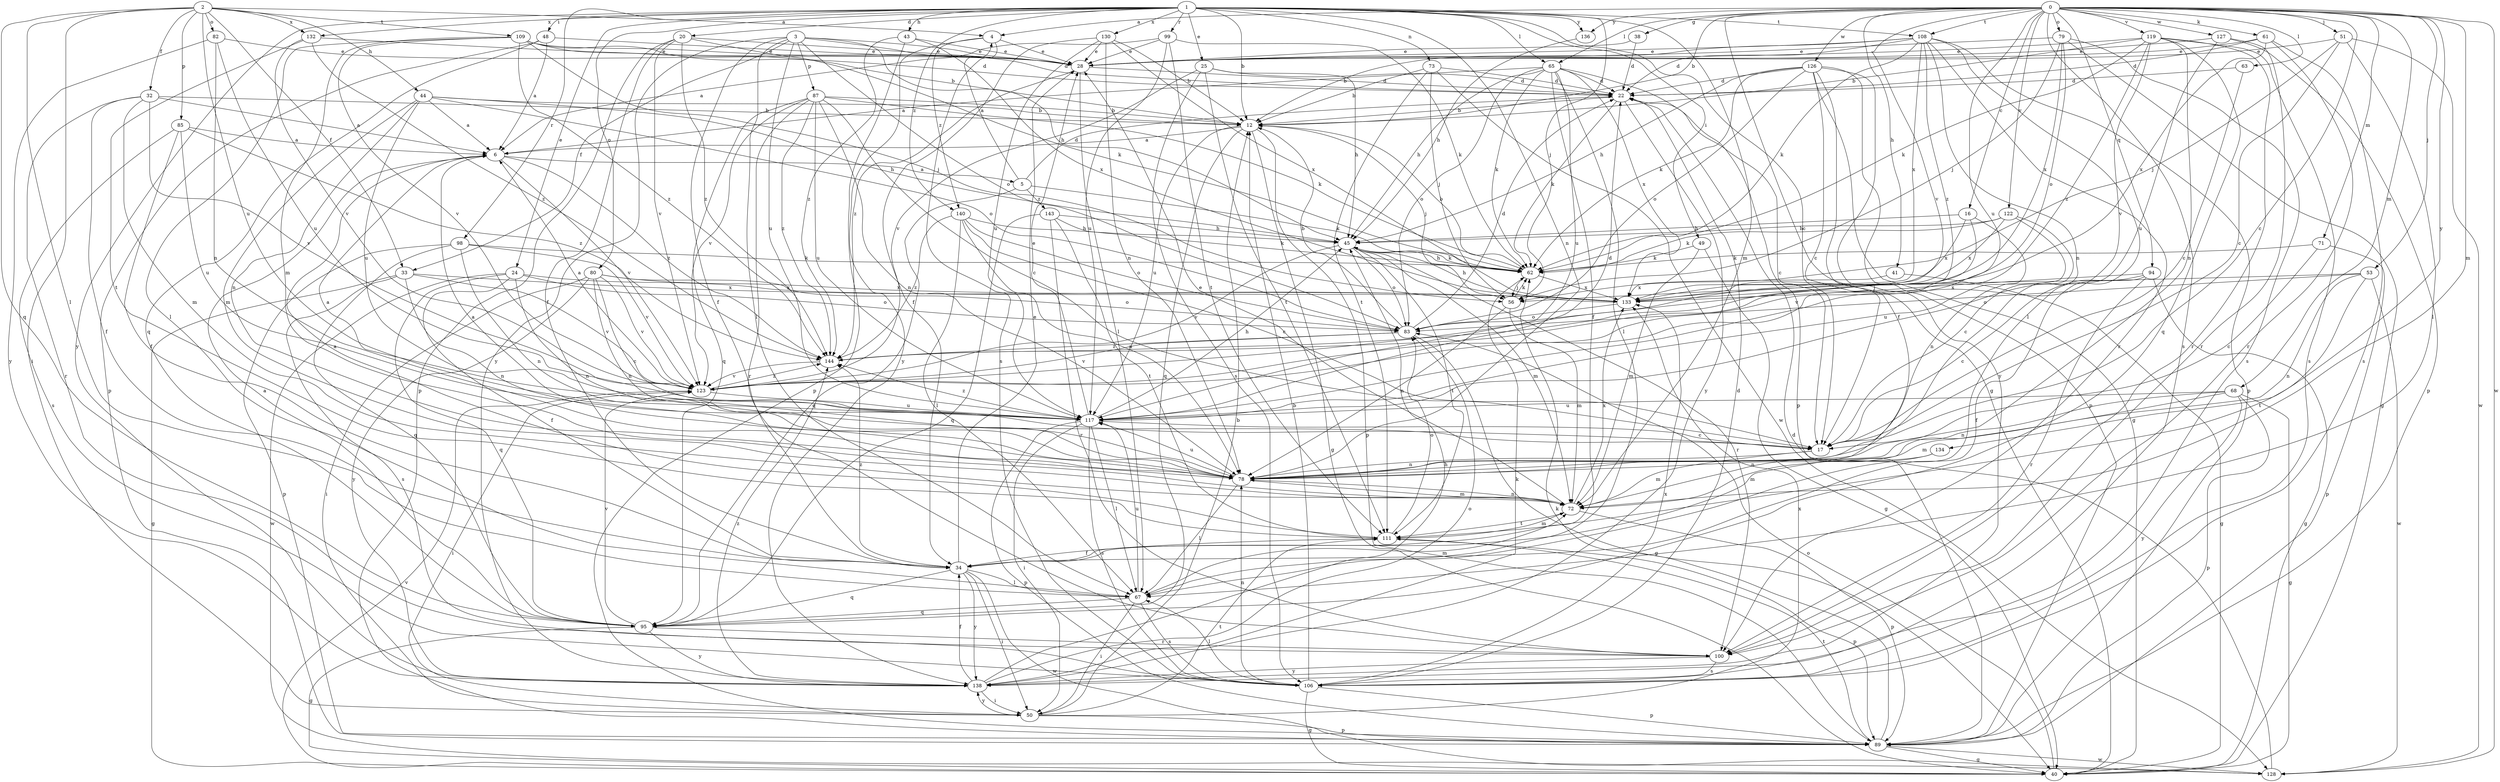 strict digraph  {
0;
1;
2;
3;
4;
5;
6;
12;
16;
17;
20;
22;
24;
25;
28;
32;
33;
34;
38;
40;
41;
43;
44;
45;
48;
49;
50;
51;
53;
56;
61;
62;
63;
65;
67;
68;
71;
72;
73;
78;
79;
80;
82;
83;
85;
87;
89;
94;
95;
98;
99;
100;
106;
108;
109;
111;
117;
119;
122;
123;
126;
127;
128;
130;
132;
133;
134;
136;
138;
140;
143;
144;
0 -> 4  [label=a];
0 -> 12  [label=b];
0 -> 16  [label=c];
0 -> 17  [label=c];
0 -> 38  [label=g];
0 -> 40  [label=g];
0 -> 41  [label=h];
0 -> 51  [label=j];
0 -> 53  [label=j];
0 -> 61  [label=k];
0 -> 63  [label=l];
0 -> 65  [label=l];
0 -> 68  [label=m];
0 -> 71  [label=m];
0 -> 72  [label=m];
0 -> 79  [label=o];
0 -> 94  [label=q];
0 -> 106  [label=s];
0 -> 108  [label=t];
0 -> 117  [label=u];
0 -> 119  [label=v];
0 -> 122  [label=v];
0 -> 123  [label=v];
0 -> 126  [label=w];
0 -> 127  [label=w];
0 -> 128  [label=w];
0 -> 134  [label=y];
0 -> 136  [label=y];
1 -> 12  [label=b];
1 -> 17  [label=c];
1 -> 20  [label=d];
1 -> 24  [label=e];
1 -> 25  [label=e];
1 -> 43  [label=h];
1 -> 48  [label=i];
1 -> 49  [label=i];
1 -> 56  [label=j];
1 -> 65  [label=l];
1 -> 72  [label=m];
1 -> 73  [label=n];
1 -> 78  [label=n];
1 -> 80  [label=o];
1 -> 98  [label=r];
1 -> 99  [label=r];
1 -> 108  [label=t];
1 -> 130  [label=x];
1 -> 132  [label=x];
1 -> 136  [label=y];
1 -> 138  [label=y];
1 -> 140  [label=z];
2 -> 4  [label=a];
2 -> 32  [label=f];
2 -> 33  [label=f];
2 -> 44  [label=h];
2 -> 50  [label=i];
2 -> 67  [label=l];
2 -> 82  [label=o];
2 -> 85  [label=p];
2 -> 95  [label=q];
2 -> 109  [label=t];
2 -> 117  [label=u];
2 -> 132  [label=x];
3 -> 22  [label=d];
3 -> 28  [label=e];
3 -> 33  [label=f];
3 -> 34  [label=f];
3 -> 45  [label=h];
3 -> 67  [label=l];
3 -> 83  [label=o];
3 -> 87  [label=p];
3 -> 117  [label=u];
3 -> 138  [label=y];
4 -> 28  [label=e];
4 -> 106  [label=s];
4 -> 138  [label=y];
4 -> 140  [label=z];
5 -> 4  [label=a];
5 -> 22  [label=d];
5 -> 62  [label=k];
5 -> 95  [label=q];
5 -> 143  [label=z];
6 -> 5  [label=a];
6 -> 123  [label=v];
6 -> 144  [label=z];
12 -> 6  [label=a];
12 -> 40  [label=g];
12 -> 56  [label=j];
12 -> 89  [label=p];
12 -> 95  [label=q];
12 -> 117  [label=u];
16 -> 45  [label=h];
16 -> 78  [label=n];
16 -> 123  [label=v];
16 -> 133  [label=x];
17 -> 6  [label=a];
17 -> 72  [label=m];
17 -> 78  [label=n];
20 -> 28  [label=e];
20 -> 34  [label=f];
20 -> 62  [label=k];
20 -> 89  [label=p];
20 -> 123  [label=v];
20 -> 144  [label=z];
22 -> 12  [label=b];
22 -> 17  [label=c];
22 -> 62  [label=k];
22 -> 138  [label=y];
24 -> 34  [label=f];
24 -> 78  [label=n];
24 -> 83  [label=o];
24 -> 95  [label=q];
24 -> 128  [label=w];
24 -> 133  [label=x];
25 -> 22  [label=d];
25 -> 45  [label=h];
25 -> 106  [label=s];
25 -> 111  [label=t];
25 -> 123  [label=v];
28 -> 22  [label=d];
28 -> 67  [label=l];
28 -> 144  [label=z];
32 -> 6  [label=a];
32 -> 12  [label=b];
32 -> 34  [label=f];
32 -> 72  [label=m];
32 -> 100  [label=r];
32 -> 123  [label=v];
33 -> 40  [label=g];
33 -> 78  [label=n];
33 -> 106  [label=s];
33 -> 123  [label=v];
33 -> 133  [label=x];
34 -> 28  [label=e];
34 -> 50  [label=i];
34 -> 67  [label=l];
34 -> 95  [label=q];
34 -> 128  [label=w];
34 -> 138  [label=y];
34 -> 144  [label=z];
38 -> 22  [label=d];
38 -> 28  [label=e];
40 -> 83  [label=o];
40 -> 123  [label=v];
41 -> 40  [label=g];
41 -> 133  [label=x];
43 -> 28  [label=e];
43 -> 89  [label=p];
43 -> 133  [label=x];
43 -> 144  [label=z];
44 -> 6  [label=a];
44 -> 12  [label=b];
44 -> 45  [label=h];
44 -> 72  [label=m];
44 -> 78  [label=n];
44 -> 83  [label=o];
44 -> 117  [label=u];
45 -> 62  [label=k];
45 -> 72  [label=m];
45 -> 83  [label=o];
45 -> 100  [label=r];
45 -> 111  [label=t];
45 -> 123  [label=v];
48 -> 6  [label=a];
48 -> 28  [label=e];
48 -> 89  [label=p];
48 -> 95  [label=q];
49 -> 40  [label=g];
49 -> 62  [label=k];
49 -> 72  [label=m];
50 -> 12  [label=b];
50 -> 89  [label=p];
50 -> 111  [label=t];
50 -> 133  [label=x];
50 -> 138  [label=y];
51 -> 17  [label=c];
51 -> 28  [label=e];
51 -> 56  [label=j];
51 -> 67  [label=l];
51 -> 128  [label=w];
53 -> 56  [label=j];
53 -> 78  [label=n];
53 -> 83  [label=o];
53 -> 111  [label=t];
53 -> 128  [label=w];
56 -> 62  [label=k];
56 -> 72  [label=m];
56 -> 78  [label=n];
61 -> 22  [label=d];
61 -> 28  [label=e];
61 -> 100  [label=r];
61 -> 106  [label=s];
61 -> 133  [label=x];
62 -> 12  [label=b];
62 -> 45  [label=h];
62 -> 56  [label=j];
62 -> 133  [label=x];
63 -> 17  [label=c];
63 -> 22  [label=d];
65 -> 6  [label=a];
65 -> 22  [label=d];
65 -> 34  [label=f];
65 -> 45  [label=h];
65 -> 62  [label=k];
65 -> 67  [label=l];
65 -> 83  [label=o];
65 -> 89  [label=p];
65 -> 117  [label=u];
65 -> 133  [label=x];
67 -> 50  [label=i];
67 -> 72  [label=m];
67 -> 95  [label=q];
67 -> 106  [label=s];
67 -> 117  [label=u];
68 -> 40  [label=g];
68 -> 72  [label=m];
68 -> 78  [label=n];
68 -> 89  [label=p];
68 -> 117  [label=u];
68 -> 138  [label=y];
71 -> 17  [label=c];
71 -> 62  [label=k];
71 -> 89  [label=p];
72 -> 28  [label=e];
72 -> 78  [label=n];
72 -> 89  [label=p];
72 -> 111  [label=t];
72 -> 133  [label=x];
73 -> 12  [label=b];
73 -> 22  [label=d];
73 -> 56  [label=j];
73 -> 111  [label=t];
73 -> 128  [label=w];
78 -> 6  [label=a];
78 -> 67  [label=l];
78 -> 72  [label=m];
78 -> 117  [label=u];
79 -> 28  [label=e];
79 -> 40  [label=g];
79 -> 56  [label=j];
79 -> 83  [label=o];
79 -> 106  [label=s];
79 -> 133  [label=x];
80 -> 17  [label=c];
80 -> 50  [label=i];
80 -> 78  [label=n];
80 -> 83  [label=o];
80 -> 123  [label=v];
80 -> 133  [label=x];
80 -> 138  [label=y];
82 -> 28  [label=e];
82 -> 78  [label=n];
82 -> 117  [label=u];
82 -> 138  [label=y];
83 -> 12  [label=b];
83 -> 22  [label=d];
83 -> 40  [label=g];
83 -> 123  [label=v];
83 -> 144  [label=z];
85 -> 6  [label=a];
85 -> 34  [label=f];
85 -> 106  [label=s];
85 -> 117  [label=u];
85 -> 144  [label=z];
87 -> 12  [label=b];
87 -> 17  [label=c];
87 -> 62  [label=k];
87 -> 78  [label=n];
87 -> 95  [label=q];
87 -> 100  [label=r];
87 -> 117  [label=u];
87 -> 123  [label=v];
87 -> 144  [label=z];
89 -> 40  [label=g];
89 -> 62  [label=k];
89 -> 111  [label=t];
89 -> 128  [label=w];
94 -> 17  [label=c];
94 -> 34  [label=f];
94 -> 40  [label=g];
94 -> 100  [label=r];
94 -> 133  [label=x];
95 -> 6  [label=a];
95 -> 40  [label=g];
95 -> 100  [label=r];
95 -> 123  [label=v];
95 -> 138  [label=y];
98 -> 62  [label=k];
98 -> 78  [label=n];
98 -> 89  [label=p];
98 -> 95  [label=q];
98 -> 123  [label=v];
99 -> 6  [label=a];
99 -> 28  [label=e];
99 -> 62  [label=k];
99 -> 111  [label=t];
99 -> 117  [label=u];
100 -> 106  [label=s];
100 -> 138  [label=y];
106 -> 12  [label=b];
106 -> 22  [label=d];
106 -> 40  [label=g];
106 -> 67  [label=l];
106 -> 78  [label=n];
106 -> 89  [label=p];
106 -> 133  [label=x];
108 -> 12  [label=b];
108 -> 22  [label=d];
108 -> 28  [label=e];
108 -> 62  [label=k];
108 -> 67  [label=l];
108 -> 78  [label=n];
108 -> 89  [label=p];
108 -> 100  [label=r];
108 -> 133  [label=x];
108 -> 144  [label=z];
109 -> 12  [label=b];
109 -> 22  [label=d];
109 -> 28  [label=e];
109 -> 56  [label=j];
109 -> 67  [label=l];
109 -> 72  [label=m];
109 -> 123  [label=v];
109 -> 144  [label=z];
111 -> 6  [label=a];
111 -> 34  [label=f];
111 -> 72  [label=m];
111 -> 83  [label=o];
111 -> 89  [label=p];
117 -> 17  [label=c];
117 -> 22  [label=d];
117 -> 28  [label=e];
117 -> 45  [label=h];
117 -> 50  [label=i];
117 -> 67  [label=l];
117 -> 89  [label=p];
117 -> 106  [label=s];
117 -> 144  [label=z];
119 -> 12  [label=b];
119 -> 28  [label=e];
119 -> 62  [label=k];
119 -> 78  [label=n];
119 -> 95  [label=q];
119 -> 100  [label=r];
119 -> 106  [label=s];
119 -> 123  [label=v];
119 -> 144  [label=z];
122 -> 17  [label=c];
122 -> 45  [label=h];
122 -> 62  [label=k];
122 -> 117  [label=u];
122 -> 133  [label=x];
123 -> 6  [label=a];
123 -> 50  [label=i];
123 -> 117  [label=u];
123 -> 144  [label=z];
126 -> 17  [label=c];
126 -> 22  [label=d];
126 -> 34  [label=f];
126 -> 40  [label=g];
126 -> 45  [label=h];
126 -> 62  [label=k];
126 -> 83  [label=o];
126 -> 89  [label=p];
126 -> 138  [label=y];
127 -> 28  [label=e];
127 -> 89  [label=p];
127 -> 100  [label=r];
127 -> 117  [label=u];
128 -> 22  [label=d];
130 -> 12  [label=b];
130 -> 28  [label=e];
130 -> 34  [label=f];
130 -> 78  [label=n];
130 -> 117  [label=u];
130 -> 133  [label=x];
132 -> 28  [label=e];
132 -> 111  [label=t];
132 -> 123  [label=v];
132 -> 144  [label=z];
133 -> 45  [label=h];
133 -> 83  [label=o];
134 -> 72  [label=m];
134 -> 78  [label=n];
136 -> 45  [label=h];
138 -> 34  [label=f];
138 -> 45  [label=h];
138 -> 50  [label=i];
138 -> 62  [label=k];
138 -> 83  [label=o];
138 -> 144  [label=z];
140 -> 17  [label=c];
140 -> 45  [label=h];
140 -> 67  [label=l];
140 -> 78  [label=n];
140 -> 83  [label=o];
140 -> 144  [label=z];
143 -> 45  [label=h];
143 -> 62  [label=k];
143 -> 95  [label=q];
143 -> 100  [label=r];
143 -> 111  [label=t];
144 -> 123  [label=v];
}
